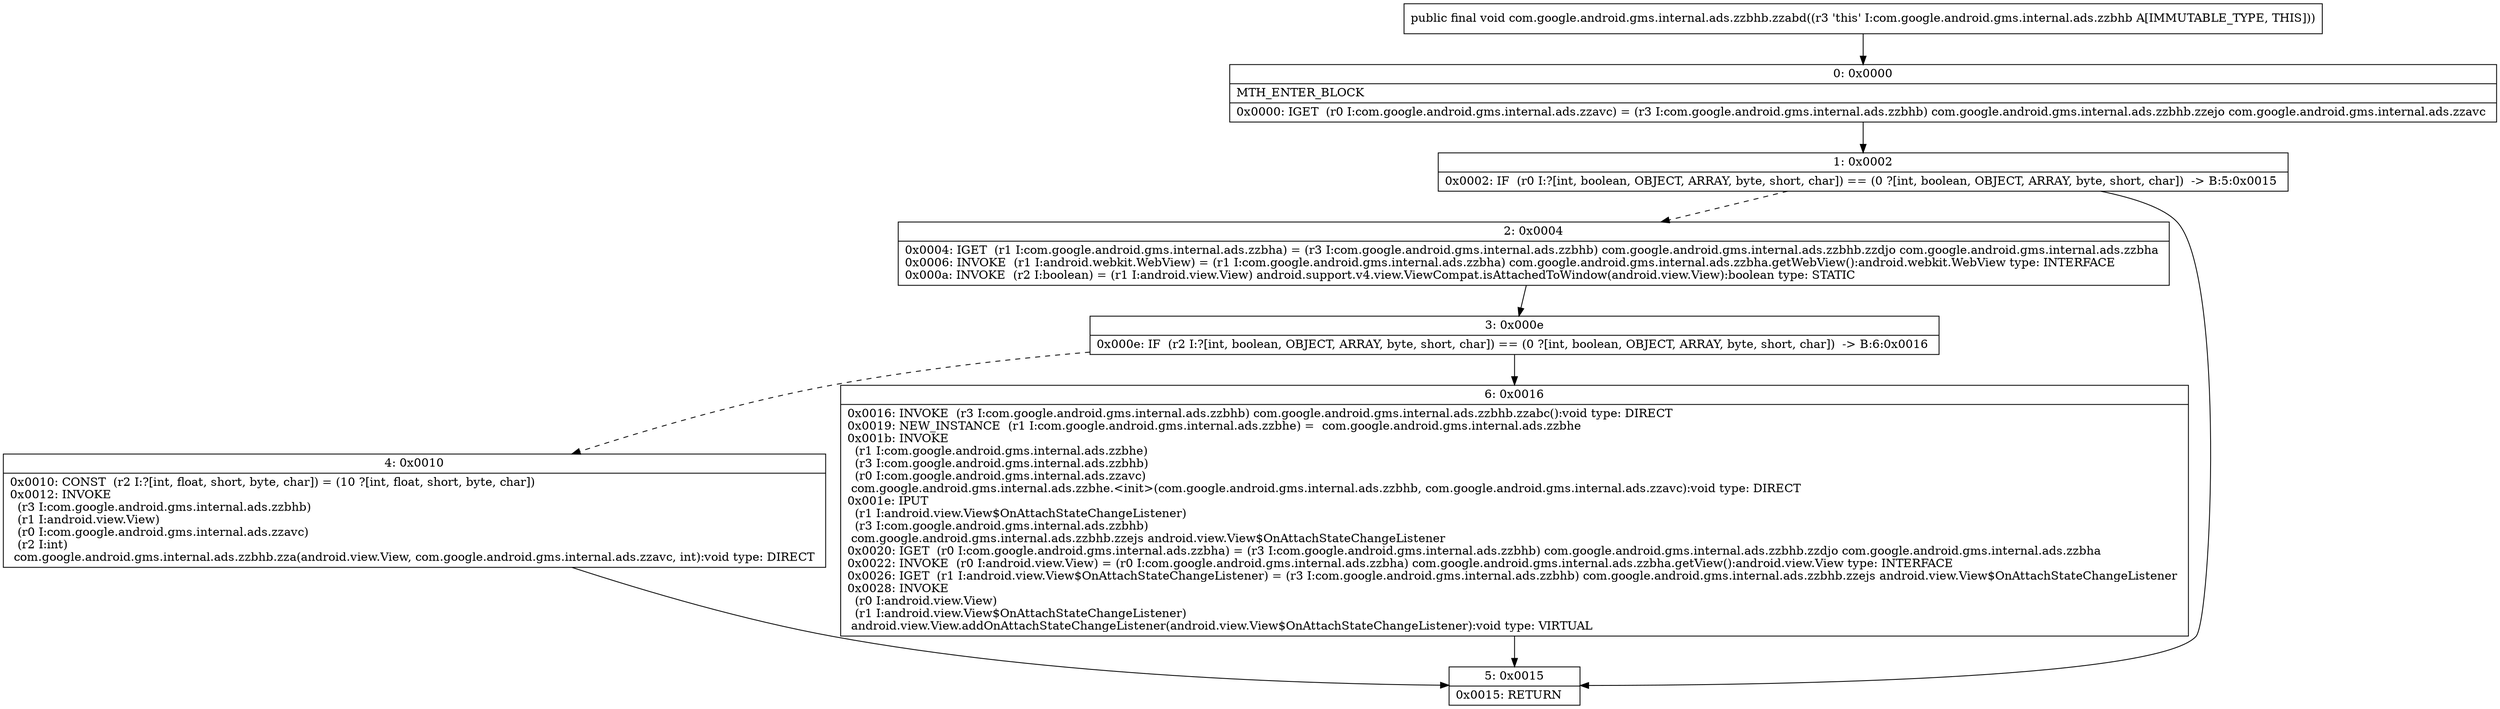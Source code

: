 digraph "CFG forcom.google.android.gms.internal.ads.zzbhb.zzabd()V" {
Node_0 [shape=record,label="{0\:\ 0x0000|MTH_ENTER_BLOCK\l|0x0000: IGET  (r0 I:com.google.android.gms.internal.ads.zzavc) = (r3 I:com.google.android.gms.internal.ads.zzbhb) com.google.android.gms.internal.ads.zzbhb.zzejo com.google.android.gms.internal.ads.zzavc \l}"];
Node_1 [shape=record,label="{1\:\ 0x0002|0x0002: IF  (r0 I:?[int, boolean, OBJECT, ARRAY, byte, short, char]) == (0 ?[int, boolean, OBJECT, ARRAY, byte, short, char])  \-\> B:5:0x0015 \l}"];
Node_2 [shape=record,label="{2\:\ 0x0004|0x0004: IGET  (r1 I:com.google.android.gms.internal.ads.zzbha) = (r3 I:com.google.android.gms.internal.ads.zzbhb) com.google.android.gms.internal.ads.zzbhb.zzdjo com.google.android.gms.internal.ads.zzbha \l0x0006: INVOKE  (r1 I:android.webkit.WebView) = (r1 I:com.google.android.gms.internal.ads.zzbha) com.google.android.gms.internal.ads.zzbha.getWebView():android.webkit.WebView type: INTERFACE \l0x000a: INVOKE  (r2 I:boolean) = (r1 I:android.view.View) android.support.v4.view.ViewCompat.isAttachedToWindow(android.view.View):boolean type: STATIC \l}"];
Node_3 [shape=record,label="{3\:\ 0x000e|0x000e: IF  (r2 I:?[int, boolean, OBJECT, ARRAY, byte, short, char]) == (0 ?[int, boolean, OBJECT, ARRAY, byte, short, char])  \-\> B:6:0x0016 \l}"];
Node_4 [shape=record,label="{4\:\ 0x0010|0x0010: CONST  (r2 I:?[int, float, short, byte, char]) = (10 ?[int, float, short, byte, char]) \l0x0012: INVOKE  \l  (r3 I:com.google.android.gms.internal.ads.zzbhb)\l  (r1 I:android.view.View)\l  (r0 I:com.google.android.gms.internal.ads.zzavc)\l  (r2 I:int)\l com.google.android.gms.internal.ads.zzbhb.zza(android.view.View, com.google.android.gms.internal.ads.zzavc, int):void type: DIRECT \l}"];
Node_5 [shape=record,label="{5\:\ 0x0015|0x0015: RETURN   \l}"];
Node_6 [shape=record,label="{6\:\ 0x0016|0x0016: INVOKE  (r3 I:com.google.android.gms.internal.ads.zzbhb) com.google.android.gms.internal.ads.zzbhb.zzabc():void type: DIRECT \l0x0019: NEW_INSTANCE  (r1 I:com.google.android.gms.internal.ads.zzbhe) =  com.google.android.gms.internal.ads.zzbhe \l0x001b: INVOKE  \l  (r1 I:com.google.android.gms.internal.ads.zzbhe)\l  (r3 I:com.google.android.gms.internal.ads.zzbhb)\l  (r0 I:com.google.android.gms.internal.ads.zzavc)\l com.google.android.gms.internal.ads.zzbhe.\<init\>(com.google.android.gms.internal.ads.zzbhb, com.google.android.gms.internal.ads.zzavc):void type: DIRECT \l0x001e: IPUT  \l  (r1 I:android.view.View$OnAttachStateChangeListener)\l  (r3 I:com.google.android.gms.internal.ads.zzbhb)\l com.google.android.gms.internal.ads.zzbhb.zzejs android.view.View$OnAttachStateChangeListener \l0x0020: IGET  (r0 I:com.google.android.gms.internal.ads.zzbha) = (r3 I:com.google.android.gms.internal.ads.zzbhb) com.google.android.gms.internal.ads.zzbhb.zzdjo com.google.android.gms.internal.ads.zzbha \l0x0022: INVOKE  (r0 I:android.view.View) = (r0 I:com.google.android.gms.internal.ads.zzbha) com.google.android.gms.internal.ads.zzbha.getView():android.view.View type: INTERFACE \l0x0026: IGET  (r1 I:android.view.View$OnAttachStateChangeListener) = (r3 I:com.google.android.gms.internal.ads.zzbhb) com.google.android.gms.internal.ads.zzbhb.zzejs android.view.View$OnAttachStateChangeListener \l0x0028: INVOKE  \l  (r0 I:android.view.View)\l  (r1 I:android.view.View$OnAttachStateChangeListener)\l android.view.View.addOnAttachStateChangeListener(android.view.View$OnAttachStateChangeListener):void type: VIRTUAL \l}"];
MethodNode[shape=record,label="{public final void com.google.android.gms.internal.ads.zzbhb.zzabd((r3 'this' I:com.google.android.gms.internal.ads.zzbhb A[IMMUTABLE_TYPE, THIS])) }"];
MethodNode -> Node_0;
Node_0 -> Node_1;
Node_1 -> Node_2[style=dashed];
Node_1 -> Node_5;
Node_2 -> Node_3;
Node_3 -> Node_4[style=dashed];
Node_3 -> Node_6;
Node_4 -> Node_5;
Node_6 -> Node_5;
}

